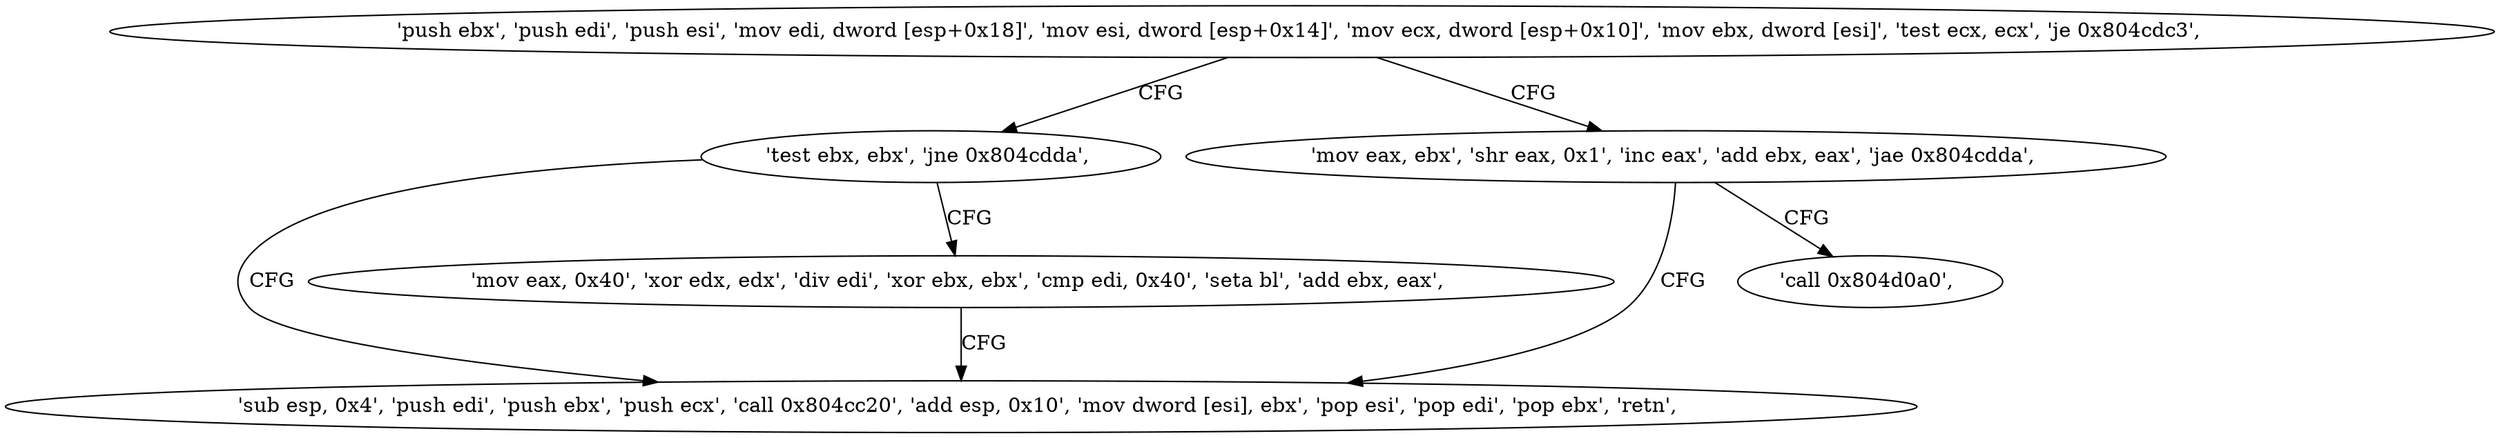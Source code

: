 digraph "func" {
"134532512" [label = "'push ebx', 'push edi', 'push esi', 'mov edi, dword [esp+0x18]', 'mov esi, dword [esp+0x14]', 'mov ecx, dword [esp+0x10]', 'mov ebx, dword [esi]', 'test ecx, ecx', 'je 0x804cdc3', " ]
"134532547" [label = "'test ebx, ebx', 'jne 0x804cdda', " ]
"134532533" [label = "'mov eax, ebx', 'shr eax, 0x1', 'inc eax', 'add ebx, eax', 'jae 0x804cdda', " ]
"134532570" [label = "'sub esp, 0x4', 'push edi', 'push ebx', 'push ecx', 'call 0x804cc20', 'add esp, 0x10', 'mov dword [esi], ebx', 'pop esi', 'pop edi', 'pop ebx', 'retn', " ]
"134532551" [label = "'mov eax, 0x40', 'xor edx, edx', 'div edi', 'xor ebx, ebx', 'cmp edi, 0x40', 'seta bl', 'add ebx, eax', " ]
"134532542" [label = "'call 0x804d0a0', " ]
"134532512" -> "134532547" [ label = "CFG" ]
"134532512" -> "134532533" [ label = "CFG" ]
"134532547" -> "134532570" [ label = "CFG" ]
"134532547" -> "134532551" [ label = "CFG" ]
"134532533" -> "134532570" [ label = "CFG" ]
"134532533" -> "134532542" [ label = "CFG" ]
"134532551" -> "134532570" [ label = "CFG" ]
}
